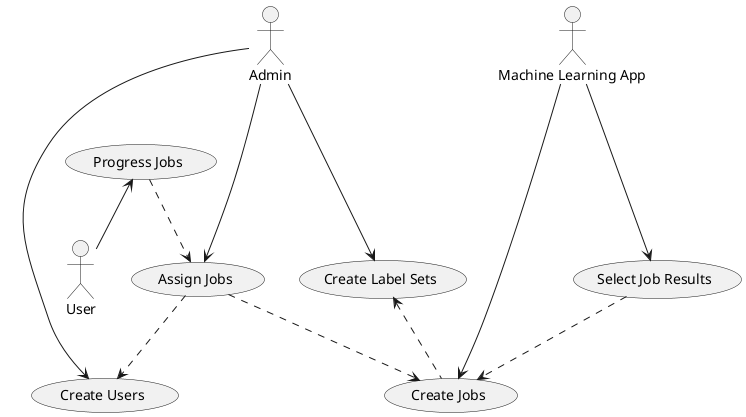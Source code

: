 @startuml

' actors

:Admin: as Admin
:User: as User
:ML: as "Machine Learning App"

' use cases

(Create Users) as (create_users)
(Create Label Sets) as (create_label_sets)
(Create Jobs) as (create_jobs)
(Assign Jobs) as (assign_jobs)
(Progress Jobs) as (progress_jobs)
(Select Job Results) as (select_job_results)

' dependency relationships
(create_jobs) .up.> (create_label_sets)
(assign_jobs) ..> (create_users)
(assign_jobs) ..> (create_jobs)
(progress_jobs) ..> (assign_jobs)
(select_job_results) ..> (create_jobs)

' usage relationships

Admin ---> (create_users)
Admin ---> (create_label_sets)
ML ---> (create_jobs)
Admin ---> (assign_jobs)
User -up-> (progress_jobs)
ML ---> (select_job_results)

@enduml